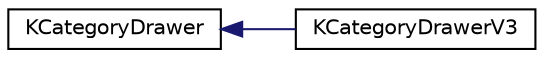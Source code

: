 digraph "Graphical Class Hierarchy"
{
  edge [fontname="Helvetica",fontsize="10",labelfontname="Helvetica",labelfontsize="10"];
  node [fontname="Helvetica",fontsize="10",shape=record];
  rankdir="LR";
  Node0 [label="KCategoryDrawer",height=0.2,width=0.4,color="black", fillcolor="white", style="filled",URL="$classKCategoryDrawer.html",tooltip="The category drawing is performed by this class. "];
  Node0 -> Node1 [dir="back",color="midnightblue",fontsize="10",style="solid",fontname="Helvetica"];
  Node1 [label="KCategoryDrawerV3",height=0.2,width=0.4,color="black", fillcolor="white", style="filled",URL="$classKCategoryDrawerV3.html"];
}
